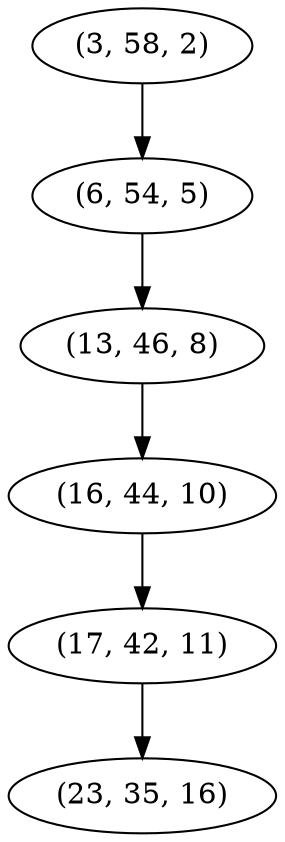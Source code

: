 digraph tree {
    "(3, 58, 2)";
    "(6, 54, 5)";
    "(13, 46, 8)";
    "(16, 44, 10)";
    "(17, 42, 11)";
    "(23, 35, 16)";
    "(3, 58, 2)" -> "(6, 54, 5)";
    "(6, 54, 5)" -> "(13, 46, 8)";
    "(13, 46, 8)" -> "(16, 44, 10)";
    "(16, 44, 10)" -> "(17, 42, 11)";
    "(17, 42, 11)" -> "(23, 35, 16)";
}
